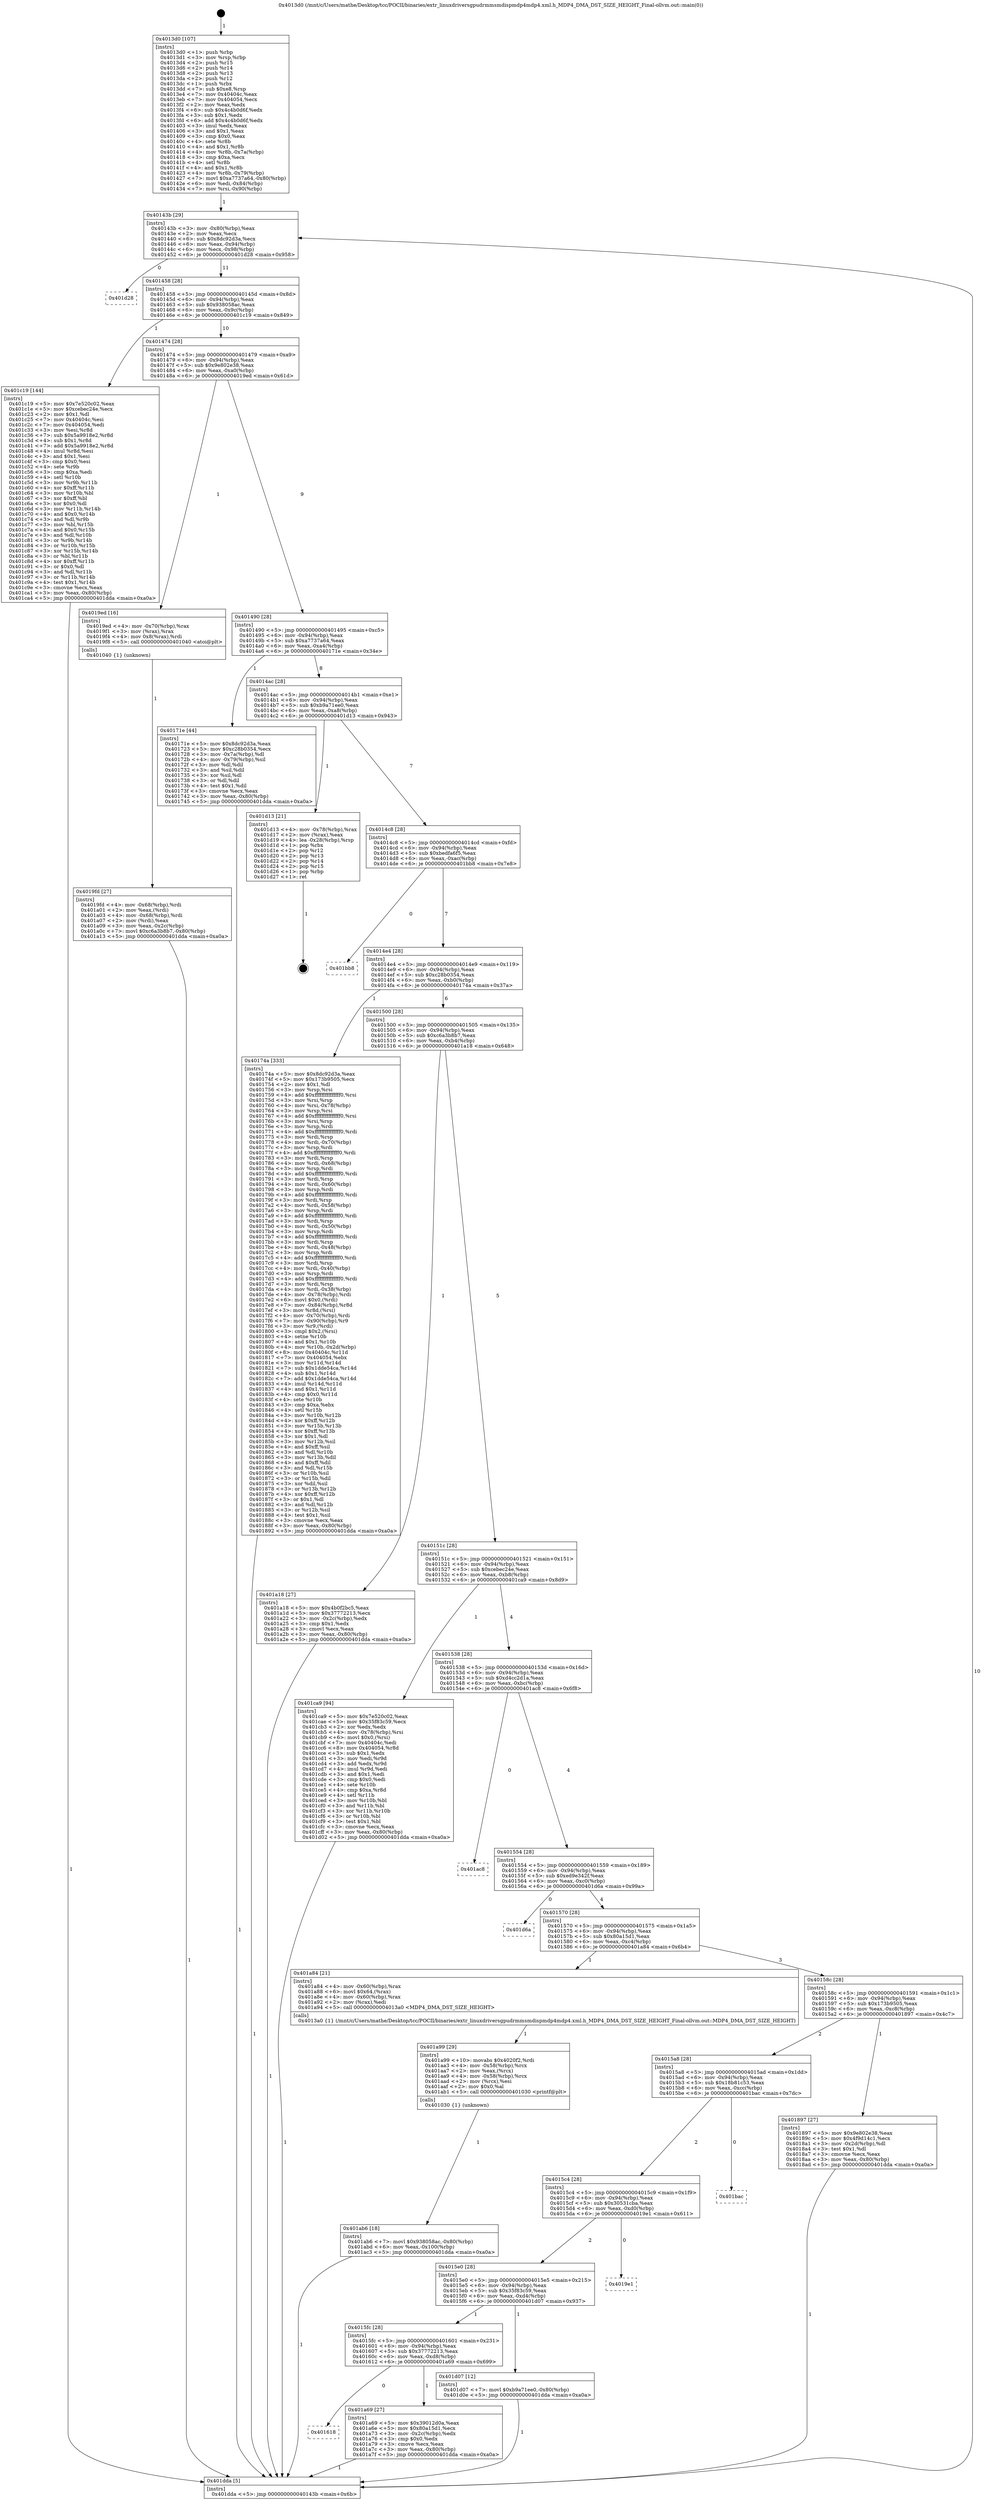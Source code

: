 digraph "0x4013d0" {
  label = "0x4013d0 (/mnt/c/Users/mathe/Desktop/tcc/POCII/binaries/extr_linuxdriversgpudrmmsmdispmdp4mdp4.xml.h_MDP4_DMA_DST_SIZE_HEIGHT_Final-ollvm.out::main(0))"
  labelloc = "t"
  node[shape=record]

  Entry [label="",width=0.3,height=0.3,shape=circle,fillcolor=black,style=filled]
  "0x40143b" [label="{
     0x40143b [29]\l
     | [instrs]\l
     &nbsp;&nbsp;0x40143b \<+3\>: mov -0x80(%rbp),%eax\l
     &nbsp;&nbsp;0x40143e \<+2\>: mov %eax,%ecx\l
     &nbsp;&nbsp;0x401440 \<+6\>: sub $0x8dc92d3a,%ecx\l
     &nbsp;&nbsp;0x401446 \<+6\>: mov %eax,-0x94(%rbp)\l
     &nbsp;&nbsp;0x40144c \<+6\>: mov %ecx,-0x98(%rbp)\l
     &nbsp;&nbsp;0x401452 \<+6\>: je 0000000000401d28 \<main+0x958\>\l
  }"]
  "0x401d28" [label="{
     0x401d28\l
  }", style=dashed]
  "0x401458" [label="{
     0x401458 [28]\l
     | [instrs]\l
     &nbsp;&nbsp;0x401458 \<+5\>: jmp 000000000040145d \<main+0x8d\>\l
     &nbsp;&nbsp;0x40145d \<+6\>: mov -0x94(%rbp),%eax\l
     &nbsp;&nbsp;0x401463 \<+5\>: sub $0x938058ac,%eax\l
     &nbsp;&nbsp;0x401468 \<+6\>: mov %eax,-0x9c(%rbp)\l
     &nbsp;&nbsp;0x40146e \<+6\>: je 0000000000401c19 \<main+0x849\>\l
  }"]
  Exit [label="",width=0.3,height=0.3,shape=circle,fillcolor=black,style=filled,peripheries=2]
  "0x401c19" [label="{
     0x401c19 [144]\l
     | [instrs]\l
     &nbsp;&nbsp;0x401c19 \<+5\>: mov $0x7e520c02,%eax\l
     &nbsp;&nbsp;0x401c1e \<+5\>: mov $0xcebec24e,%ecx\l
     &nbsp;&nbsp;0x401c23 \<+2\>: mov $0x1,%dl\l
     &nbsp;&nbsp;0x401c25 \<+7\>: mov 0x40404c,%esi\l
     &nbsp;&nbsp;0x401c2c \<+7\>: mov 0x404054,%edi\l
     &nbsp;&nbsp;0x401c33 \<+3\>: mov %esi,%r8d\l
     &nbsp;&nbsp;0x401c36 \<+7\>: sub $0x5a9918e2,%r8d\l
     &nbsp;&nbsp;0x401c3d \<+4\>: sub $0x1,%r8d\l
     &nbsp;&nbsp;0x401c41 \<+7\>: add $0x5a9918e2,%r8d\l
     &nbsp;&nbsp;0x401c48 \<+4\>: imul %r8d,%esi\l
     &nbsp;&nbsp;0x401c4c \<+3\>: and $0x1,%esi\l
     &nbsp;&nbsp;0x401c4f \<+3\>: cmp $0x0,%esi\l
     &nbsp;&nbsp;0x401c52 \<+4\>: sete %r9b\l
     &nbsp;&nbsp;0x401c56 \<+3\>: cmp $0xa,%edi\l
     &nbsp;&nbsp;0x401c59 \<+4\>: setl %r10b\l
     &nbsp;&nbsp;0x401c5d \<+3\>: mov %r9b,%r11b\l
     &nbsp;&nbsp;0x401c60 \<+4\>: xor $0xff,%r11b\l
     &nbsp;&nbsp;0x401c64 \<+3\>: mov %r10b,%bl\l
     &nbsp;&nbsp;0x401c67 \<+3\>: xor $0xff,%bl\l
     &nbsp;&nbsp;0x401c6a \<+3\>: xor $0x0,%dl\l
     &nbsp;&nbsp;0x401c6d \<+3\>: mov %r11b,%r14b\l
     &nbsp;&nbsp;0x401c70 \<+4\>: and $0x0,%r14b\l
     &nbsp;&nbsp;0x401c74 \<+3\>: and %dl,%r9b\l
     &nbsp;&nbsp;0x401c77 \<+3\>: mov %bl,%r15b\l
     &nbsp;&nbsp;0x401c7a \<+4\>: and $0x0,%r15b\l
     &nbsp;&nbsp;0x401c7e \<+3\>: and %dl,%r10b\l
     &nbsp;&nbsp;0x401c81 \<+3\>: or %r9b,%r14b\l
     &nbsp;&nbsp;0x401c84 \<+3\>: or %r10b,%r15b\l
     &nbsp;&nbsp;0x401c87 \<+3\>: xor %r15b,%r14b\l
     &nbsp;&nbsp;0x401c8a \<+3\>: or %bl,%r11b\l
     &nbsp;&nbsp;0x401c8d \<+4\>: xor $0xff,%r11b\l
     &nbsp;&nbsp;0x401c91 \<+3\>: or $0x0,%dl\l
     &nbsp;&nbsp;0x401c94 \<+3\>: and %dl,%r11b\l
     &nbsp;&nbsp;0x401c97 \<+3\>: or %r11b,%r14b\l
     &nbsp;&nbsp;0x401c9a \<+4\>: test $0x1,%r14b\l
     &nbsp;&nbsp;0x401c9e \<+3\>: cmovne %ecx,%eax\l
     &nbsp;&nbsp;0x401ca1 \<+3\>: mov %eax,-0x80(%rbp)\l
     &nbsp;&nbsp;0x401ca4 \<+5\>: jmp 0000000000401dda \<main+0xa0a\>\l
  }"]
  "0x401474" [label="{
     0x401474 [28]\l
     | [instrs]\l
     &nbsp;&nbsp;0x401474 \<+5\>: jmp 0000000000401479 \<main+0xa9\>\l
     &nbsp;&nbsp;0x401479 \<+6\>: mov -0x94(%rbp),%eax\l
     &nbsp;&nbsp;0x40147f \<+5\>: sub $0x9e802e38,%eax\l
     &nbsp;&nbsp;0x401484 \<+6\>: mov %eax,-0xa0(%rbp)\l
     &nbsp;&nbsp;0x40148a \<+6\>: je 00000000004019ed \<main+0x61d\>\l
  }"]
  "0x401ab6" [label="{
     0x401ab6 [18]\l
     | [instrs]\l
     &nbsp;&nbsp;0x401ab6 \<+7\>: movl $0x938058ac,-0x80(%rbp)\l
     &nbsp;&nbsp;0x401abd \<+6\>: mov %eax,-0x100(%rbp)\l
     &nbsp;&nbsp;0x401ac3 \<+5\>: jmp 0000000000401dda \<main+0xa0a\>\l
  }"]
  "0x4019ed" [label="{
     0x4019ed [16]\l
     | [instrs]\l
     &nbsp;&nbsp;0x4019ed \<+4\>: mov -0x70(%rbp),%rax\l
     &nbsp;&nbsp;0x4019f1 \<+3\>: mov (%rax),%rax\l
     &nbsp;&nbsp;0x4019f4 \<+4\>: mov 0x8(%rax),%rdi\l
     &nbsp;&nbsp;0x4019f8 \<+5\>: call 0000000000401040 \<atoi@plt\>\l
     | [calls]\l
     &nbsp;&nbsp;0x401040 \{1\} (unknown)\l
  }"]
  "0x401490" [label="{
     0x401490 [28]\l
     | [instrs]\l
     &nbsp;&nbsp;0x401490 \<+5\>: jmp 0000000000401495 \<main+0xc5\>\l
     &nbsp;&nbsp;0x401495 \<+6\>: mov -0x94(%rbp),%eax\l
     &nbsp;&nbsp;0x40149b \<+5\>: sub $0xa7737a64,%eax\l
     &nbsp;&nbsp;0x4014a0 \<+6\>: mov %eax,-0xa4(%rbp)\l
     &nbsp;&nbsp;0x4014a6 \<+6\>: je 000000000040171e \<main+0x34e\>\l
  }"]
  "0x401a99" [label="{
     0x401a99 [29]\l
     | [instrs]\l
     &nbsp;&nbsp;0x401a99 \<+10\>: movabs $0x4020f2,%rdi\l
     &nbsp;&nbsp;0x401aa3 \<+4\>: mov -0x58(%rbp),%rcx\l
     &nbsp;&nbsp;0x401aa7 \<+2\>: mov %eax,(%rcx)\l
     &nbsp;&nbsp;0x401aa9 \<+4\>: mov -0x58(%rbp),%rcx\l
     &nbsp;&nbsp;0x401aad \<+2\>: mov (%rcx),%esi\l
     &nbsp;&nbsp;0x401aaf \<+2\>: mov $0x0,%al\l
     &nbsp;&nbsp;0x401ab1 \<+5\>: call 0000000000401030 \<printf@plt\>\l
     | [calls]\l
     &nbsp;&nbsp;0x401030 \{1\} (unknown)\l
  }"]
  "0x40171e" [label="{
     0x40171e [44]\l
     | [instrs]\l
     &nbsp;&nbsp;0x40171e \<+5\>: mov $0x8dc92d3a,%eax\l
     &nbsp;&nbsp;0x401723 \<+5\>: mov $0xc28b0354,%ecx\l
     &nbsp;&nbsp;0x401728 \<+3\>: mov -0x7a(%rbp),%dl\l
     &nbsp;&nbsp;0x40172b \<+4\>: mov -0x79(%rbp),%sil\l
     &nbsp;&nbsp;0x40172f \<+3\>: mov %dl,%dil\l
     &nbsp;&nbsp;0x401732 \<+3\>: and %sil,%dil\l
     &nbsp;&nbsp;0x401735 \<+3\>: xor %sil,%dl\l
     &nbsp;&nbsp;0x401738 \<+3\>: or %dl,%dil\l
     &nbsp;&nbsp;0x40173b \<+4\>: test $0x1,%dil\l
     &nbsp;&nbsp;0x40173f \<+3\>: cmovne %ecx,%eax\l
     &nbsp;&nbsp;0x401742 \<+3\>: mov %eax,-0x80(%rbp)\l
     &nbsp;&nbsp;0x401745 \<+5\>: jmp 0000000000401dda \<main+0xa0a\>\l
  }"]
  "0x4014ac" [label="{
     0x4014ac [28]\l
     | [instrs]\l
     &nbsp;&nbsp;0x4014ac \<+5\>: jmp 00000000004014b1 \<main+0xe1\>\l
     &nbsp;&nbsp;0x4014b1 \<+6\>: mov -0x94(%rbp),%eax\l
     &nbsp;&nbsp;0x4014b7 \<+5\>: sub $0xb9a71ee0,%eax\l
     &nbsp;&nbsp;0x4014bc \<+6\>: mov %eax,-0xa8(%rbp)\l
     &nbsp;&nbsp;0x4014c2 \<+6\>: je 0000000000401d13 \<main+0x943\>\l
  }"]
  "0x401dda" [label="{
     0x401dda [5]\l
     | [instrs]\l
     &nbsp;&nbsp;0x401dda \<+5\>: jmp 000000000040143b \<main+0x6b\>\l
  }"]
  "0x4013d0" [label="{
     0x4013d0 [107]\l
     | [instrs]\l
     &nbsp;&nbsp;0x4013d0 \<+1\>: push %rbp\l
     &nbsp;&nbsp;0x4013d1 \<+3\>: mov %rsp,%rbp\l
     &nbsp;&nbsp;0x4013d4 \<+2\>: push %r15\l
     &nbsp;&nbsp;0x4013d6 \<+2\>: push %r14\l
     &nbsp;&nbsp;0x4013d8 \<+2\>: push %r13\l
     &nbsp;&nbsp;0x4013da \<+2\>: push %r12\l
     &nbsp;&nbsp;0x4013dc \<+1\>: push %rbx\l
     &nbsp;&nbsp;0x4013dd \<+7\>: sub $0xe8,%rsp\l
     &nbsp;&nbsp;0x4013e4 \<+7\>: mov 0x40404c,%eax\l
     &nbsp;&nbsp;0x4013eb \<+7\>: mov 0x404054,%ecx\l
     &nbsp;&nbsp;0x4013f2 \<+2\>: mov %eax,%edx\l
     &nbsp;&nbsp;0x4013f4 \<+6\>: sub $0x4c4b0d6f,%edx\l
     &nbsp;&nbsp;0x4013fa \<+3\>: sub $0x1,%edx\l
     &nbsp;&nbsp;0x4013fd \<+6\>: add $0x4c4b0d6f,%edx\l
     &nbsp;&nbsp;0x401403 \<+3\>: imul %edx,%eax\l
     &nbsp;&nbsp;0x401406 \<+3\>: and $0x1,%eax\l
     &nbsp;&nbsp;0x401409 \<+3\>: cmp $0x0,%eax\l
     &nbsp;&nbsp;0x40140c \<+4\>: sete %r8b\l
     &nbsp;&nbsp;0x401410 \<+4\>: and $0x1,%r8b\l
     &nbsp;&nbsp;0x401414 \<+4\>: mov %r8b,-0x7a(%rbp)\l
     &nbsp;&nbsp;0x401418 \<+3\>: cmp $0xa,%ecx\l
     &nbsp;&nbsp;0x40141b \<+4\>: setl %r8b\l
     &nbsp;&nbsp;0x40141f \<+4\>: and $0x1,%r8b\l
     &nbsp;&nbsp;0x401423 \<+4\>: mov %r8b,-0x79(%rbp)\l
     &nbsp;&nbsp;0x401427 \<+7\>: movl $0xa7737a64,-0x80(%rbp)\l
     &nbsp;&nbsp;0x40142e \<+6\>: mov %edi,-0x84(%rbp)\l
     &nbsp;&nbsp;0x401434 \<+7\>: mov %rsi,-0x90(%rbp)\l
  }"]
  "0x401618" [label="{
     0x401618\l
  }", style=dashed]
  "0x401d13" [label="{
     0x401d13 [21]\l
     | [instrs]\l
     &nbsp;&nbsp;0x401d13 \<+4\>: mov -0x78(%rbp),%rax\l
     &nbsp;&nbsp;0x401d17 \<+2\>: mov (%rax),%eax\l
     &nbsp;&nbsp;0x401d19 \<+4\>: lea -0x28(%rbp),%rsp\l
     &nbsp;&nbsp;0x401d1d \<+1\>: pop %rbx\l
     &nbsp;&nbsp;0x401d1e \<+2\>: pop %r12\l
     &nbsp;&nbsp;0x401d20 \<+2\>: pop %r13\l
     &nbsp;&nbsp;0x401d22 \<+2\>: pop %r14\l
     &nbsp;&nbsp;0x401d24 \<+2\>: pop %r15\l
     &nbsp;&nbsp;0x401d26 \<+1\>: pop %rbp\l
     &nbsp;&nbsp;0x401d27 \<+1\>: ret\l
  }"]
  "0x4014c8" [label="{
     0x4014c8 [28]\l
     | [instrs]\l
     &nbsp;&nbsp;0x4014c8 \<+5\>: jmp 00000000004014cd \<main+0xfd\>\l
     &nbsp;&nbsp;0x4014cd \<+6\>: mov -0x94(%rbp),%eax\l
     &nbsp;&nbsp;0x4014d3 \<+5\>: sub $0xbedfa6f5,%eax\l
     &nbsp;&nbsp;0x4014d8 \<+6\>: mov %eax,-0xac(%rbp)\l
     &nbsp;&nbsp;0x4014de \<+6\>: je 0000000000401bb8 \<main+0x7e8\>\l
  }"]
  "0x401a69" [label="{
     0x401a69 [27]\l
     | [instrs]\l
     &nbsp;&nbsp;0x401a69 \<+5\>: mov $0x39012d0a,%eax\l
     &nbsp;&nbsp;0x401a6e \<+5\>: mov $0x80a15d1,%ecx\l
     &nbsp;&nbsp;0x401a73 \<+3\>: mov -0x2c(%rbp),%edx\l
     &nbsp;&nbsp;0x401a76 \<+3\>: cmp $0x0,%edx\l
     &nbsp;&nbsp;0x401a79 \<+3\>: cmove %ecx,%eax\l
     &nbsp;&nbsp;0x401a7c \<+3\>: mov %eax,-0x80(%rbp)\l
     &nbsp;&nbsp;0x401a7f \<+5\>: jmp 0000000000401dda \<main+0xa0a\>\l
  }"]
  "0x401bb8" [label="{
     0x401bb8\l
  }", style=dashed]
  "0x4014e4" [label="{
     0x4014e4 [28]\l
     | [instrs]\l
     &nbsp;&nbsp;0x4014e4 \<+5\>: jmp 00000000004014e9 \<main+0x119\>\l
     &nbsp;&nbsp;0x4014e9 \<+6\>: mov -0x94(%rbp),%eax\l
     &nbsp;&nbsp;0x4014ef \<+5\>: sub $0xc28b0354,%eax\l
     &nbsp;&nbsp;0x4014f4 \<+6\>: mov %eax,-0xb0(%rbp)\l
     &nbsp;&nbsp;0x4014fa \<+6\>: je 000000000040174a \<main+0x37a\>\l
  }"]
  "0x4015fc" [label="{
     0x4015fc [28]\l
     | [instrs]\l
     &nbsp;&nbsp;0x4015fc \<+5\>: jmp 0000000000401601 \<main+0x231\>\l
     &nbsp;&nbsp;0x401601 \<+6\>: mov -0x94(%rbp),%eax\l
     &nbsp;&nbsp;0x401607 \<+5\>: sub $0x37772213,%eax\l
     &nbsp;&nbsp;0x40160c \<+6\>: mov %eax,-0xd8(%rbp)\l
     &nbsp;&nbsp;0x401612 \<+6\>: je 0000000000401a69 \<main+0x699\>\l
  }"]
  "0x40174a" [label="{
     0x40174a [333]\l
     | [instrs]\l
     &nbsp;&nbsp;0x40174a \<+5\>: mov $0x8dc92d3a,%eax\l
     &nbsp;&nbsp;0x40174f \<+5\>: mov $0x173b9505,%ecx\l
     &nbsp;&nbsp;0x401754 \<+2\>: mov $0x1,%dl\l
     &nbsp;&nbsp;0x401756 \<+3\>: mov %rsp,%rsi\l
     &nbsp;&nbsp;0x401759 \<+4\>: add $0xfffffffffffffff0,%rsi\l
     &nbsp;&nbsp;0x40175d \<+3\>: mov %rsi,%rsp\l
     &nbsp;&nbsp;0x401760 \<+4\>: mov %rsi,-0x78(%rbp)\l
     &nbsp;&nbsp;0x401764 \<+3\>: mov %rsp,%rsi\l
     &nbsp;&nbsp;0x401767 \<+4\>: add $0xfffffffffffffff0,%rsi\l
     &nbsp;&nbsp;0x40176b \<+3\>: mov %rsi,%rsp\l
     &nbsp;&nbsp;0x40176e \<+3\>: mov %rsp,%rdi\l
     &nbsp;&nbsp;0x401771 \<+4\>: add $0xfffffffffffffff0,%rdi\l
     &nbsp;&nbsp;0x401775 \<+3\>: mov %rdi,%rsp\l
     &nbsp;&nbsp;0x401778 \<+4\>: mov %rdi,-0x70(%rbp)\l
     &nbsp;&nbsp;0x40177c \<+3\>: mov %rsp,%rdi\l
     &nbsp;&nbsp;0x40177f \<+4\>: add $0xfffffffffffffff0,%rdi\l
     &nbsp;&nbsp;0x401783 \<+3\>: mov %rdi,%rsp\l
     &nbsp;&nbsp;0x401786 \<+4\>: mov %rdi,-0x68(%rbp)\l
     &nbsp;&nbsp;0x40178a \<+3\>: mov %rsp,%rdi\l
     &nbsp;&nbsp;0x40178d \<+4\>: add $0xfffffffffffffff0,%rdi\l
     &nbsp;&nbsp;0x401791 \<+3\>: mov %rdi,%rsp\l
     &nbsp;&nbsp;0x401794 \<+4\>: mov %rdi,-0x60(%rbp)\l
     &nbsp;&nbsp;0x401798 \<+3\>: mov %rsp,%rdi\l
     &nbsp;&nbsp;0x40179b \<+4\>: add $0xfffffffffffffff0,%rdi\l
     &nbsp;&nbsp;0x40179f \<+3\>: mov %rdi,%rsp\l
     &nbsp;&nbsp;0x4017a2 \<+4\>: mov %rdi,-0x58(%rbp)\l
     &nbsp;&nbsp;0x4017a6 \<+3\>: mov %rsp,%rdi\l
     &nbsp;&nbsp;0x4017a9 \<+4\>: add $0xfffffffffffffff0,%rdi\l
     &nbsp;&nbsp;0x4017ad \<+3\>: mov %rdi,%rsp\l
     &nbsp;&nbsp;0x4017b0 \<+4\>: mov %rdi,-0x50(%rbp)\l
     &nbsp;&nbsp;0x4017b4 \<+3\>: mov %rsp,%rdi\l
     &nbsp;&nbsp;0x4017b7 \<+4\>: add $0xfffffffffffffff0,%rdi\l
     &nbsp;&nbsp;0x4017bb \<+3\>: mov %rdi,%rsp\l
     &nbsp;&nbsp;0x4017be \<+4\>: mov %rdi,-0x48(%rbp)\l
     &nbsp;&nbsp;0x4017c2 \<+3\>: mov %rsp,%rdi\l
     &nbsp;&nbsp;0x4017c5 \<+4\>: add $0xfffffffffffffff0,%rdi\l
     &nbsp;&nbsp;0x4017c9 \<+3\>: mov %rdi,%rsp\l
     &nbsp;&nbsp;0x4017cc \<+4\>: mov %rdi,-0x40(%rbp)\l
     &nbsp;&nbsp;0x4017d0 \<+3\>: mov %rsp,%rdi\l
     &nbsp;&nbsp;0x4017d3 \<+4\>: add $0xfffffffffffffff0,%rdi\l
     &nbsp;&nbsp;0x4017d7 \<+3\>: mov %rdi,%rsp\l
     &nbsp;&nbsp;0x4017da \<+4\>: mov %rdi,-0x38(%rbp)\l
     &nbsp;&nbsp;0x4017de \<+4\>: mov -0x78(%rbp),%rdi\l
     &nbsp;&nbsp;0x4017e2 \<+6\>: movl $0x0,(%rdi)\l
     &nbsp;&nbsp;0x4017e8 \<+7\>: mov -0x84(%rbp),%r8d\l
     &nbsp;&nbsp;0x4017ef \<+3\>: mov %r8d,(%rsi)\l
     &nbsp;&nbsp;0x4017f2 \<+4\>: mov -0x70(%rbp),%rdi\l
     &nbsp;&nbsp;0x4017f6 \<+7\>: mov -0x90(%rbp),%r9\l
     &nbsp;&nbsp;0x4017fd \<+3\>: mov %r9,(%rdi)\l
     &nbsp;&nbsp;0x401800 \<+3\>: cmpl $0x2,(%rsi)\l
     &nbsp;&nbsp;0x401803 \<+4\>: setne %r10b\l
     &nbsp;&nbsp;0x401807 \<+4\>: and $0x1,%r10b\l
     &nbsp;&nbsp;0x40180b \<+4\>: mov %r10b,-0x2d(%rbp)\l
     &nbsp;&nbsp;0x40180f \<+8\>: mov 0x40404c,%r11d\l
     &nbsp;&nbsp;0x401817 \<+7\>: mov 0x404054,%ebx\l
     &nbsp;&nbsp;0x40181e \<+3\>: mov %r11d,%r14d\l
     &nbsp;&nbsp;0x401821 \<+7\>: sub $0x1dde54ca,%r14d\l
     &nbsp;&nbsp;0x401828 \<+4\>: sub $0x1,%r14d\l
     &nbsp;&nbsp;0x40182c \<+7\>: add $0x1dde54ca,%r14d\l
     &nbsp;&nbsp;0x401833 \<+4\>: imul %r14d,%r11d\l
     &nbsp;&nbsp;0x401837 \<+4\>: and $0x1,%r11d\l
     &nbsp;&nbsp;0x40183b \<+4\>: cmp $0x0,%r11d\l
     &nbsp;&nbsp;0x40183f \<+4\>: sete %r10b\l
     &nbsp;&nbsp;0x401843 \<+3\>: cmp $0xa,%ebx\l
     &nbsp;&nbsp;0x401846 \<+4\>: setl %r15b\l
     &nbsp;&nbsp;0x40184a \<+3\>: mov %r10b,%r12b\l
     &nbsp;&nbsp;0x40184d \<+4\>: xor $0xff,%r12b\l
     &nbsp;&nbsp;0x401851 \<+3\>: mov %r15b,%r13b\l
     &nbsp;&nbsp;0x401854 \<+4\>: xor $0xff,%r13b\l
     &nbsp;&nbsp;0x401858 \<+3\>: xor $0x1,%dl\l
     &nbsp;&nbsp;0x40185b \<+3\>: mov %r12b,%sil\l
     &nbsp;&nbsp;0x40185e \<+4\>: and $0xff,%sil\l
     &nbsp;&nbsp;0x401862 \<+3\>: and %dl,%r10b\l
     &nbsp;&nbsp;0x401865 \<+3\>: mov %r13b,%dil\l
     &nbsp;&nbsp;0x401868 \<+4\>: and $0xff,%dil\l
     &nbsp;&nbsp;0x40186c \<+3\>: and %dl,%r15b\l
     &nbsp;&nbsp;0x40186f \<+3\>: or %r10b,%sil\l
     &nbsp;&nbsp;0x401872 \<+3\>: or %r15b,%dil\l
     &nbsp;&nbsp;0x401875 \<+3\>: xor %dil,%sil\l
     &nbsp;&nbsp;0x401878 \<+3\>: or %r13b,%r12b\l
     &nbsp;&nbsp;0x40187b \<+4\>: xor $0xff,%r12b\l
     &nbsp;&nbsp;0x40187f \<+3\>: or $0x1,%dl\l
     &nbsp;&nbsp;0x401882 \<+3\>: and %dl,%r12b\l
     &nbsp;&nbsp;0x401885 \<+3\>: or %r12b,%sil\l
     &nbsp;&nbsp;0x401888 \<+4\>: test $0x1,%sil\l
     &nbsp;&nbsp;0x40188c \<+3\>: cmovne %ecx,%eax\l
     &nbsp;&nbsp;0x40188f \<+3\>: mov %eax,-0x80(%rbp)\l
     &nbsp;&nbsp;0x401892 \<+5\>: jmp 0000000000401dda \<main+0xa0a\>\l
  }"]
  "0x401500" [label="{
     0x401500 [28]\l
     | [instrs]\l
     &nbsp;&nbsp;0x401500 \<+5\>: jmp 0000000000401505 \<main+0x135\>\l
     &nbsp;&nbsp;0x401505 \<+6\>: mov -0x94(%rbp),%eax\l
     &nbsp;&nbsp;0x40150b \<+5\>: sub $0xc6a3b8b7,%eax\l
     &nbsp;&nbsp;0x401510 \<+6\>: mov %eax,-0xb4(%rbp)\l
     &nbsp;&nbsp;0x401516 \<+6\>: je 0000000000401a18 \<main+0x648\>\l
  }"]
  "0x401d07" [label="{
     0x401d07 [12]\l
     | [instrs]\l
     &nbsp;&nbsp;0x401d07 \<+7\>: movl $0xb9a71ee0,-0x80(%rbp)\l
     &nbsp;&nbsp;0x401d0e \<+5\>: jmp 0000000000401dda \<main+0xa0a\>\l
  }"]
  "0x4015e0" [label="{
     0x4015e0 [28]\l
     | [instrs]\l
     &nbsp;&nbsp;0x4015e0 \<+5\>: jmp 00000000004015e5 \<main+0x215\>\l
     &nbsp;&nbsp;0x4015e5 \<+6\>: mov -0x94(%rbp),%eax\l
     &nbsp;&nbsp;0x4015eb \<+5\>: sub $0x35f83c59,%eax\l
     &nbsp;&nbsp;0x4015f0 \<+6\>: mov %eax,-0xd4(%rbp)\l
     &nbsp;&nbsp;0x4015f6 \<+6\>: je 0000000000401d07 \<main+0x937\>\l
  }"]
  "0x401a18" [label="{
     0x401a18 [27]\l
     | [instrs]\l
     &nbsp;&nbsp;0x401a18 \<+5\>: mov $0x4b0f2bc5,%eax\l
     &nbsp;&nbsp;0x401a1d \<+5\>: mov $0x37772213,%ecx\l
     &nbsp;&nbsp;0x401a22 \<+3\>: mov -0x2c(%rbp),%edx\l
     &nbsp;&nbsp;0x401a25 \<+3\>: cmp $0x1,%edx\l
     &nbsp;&nbsp;0x401a28 \<+3\>: cmovl %ecx,%eax\l
     &nbsp;&nbsp;0x401a2b \<+3\>: mov %eax,-0x80(%rbp)\l
     &nbsp;&nbsp;0x401a2e \<+5\>: jmp 0000000000401dda \<main+0xa0a\>\l
  }"]
  "0x40151c" [label="{
     0x40151c [28]\l
     | [instrs]\l
     &nbsp;&nbsp;0x40151c \<+5\>: jmp 0000000000401521 \<main+0x151\>\l
     &nbsp;&nbsp;0x401521 \<+6\>: mov -0x94(%rbp),%eax\l
     &nbsp;&nbsp;0x401527 \<+5\>: sub $0xcebec24e,%eax\l
     &nbsp;&nbsp;0x40152c \<+6\>: mov %eax,-0xb8(%rbp)\l
     &nbsp;&nbsp;0x401532 \<+6\>: je 0000000000401ca9 \<main+0x8d9\>\l
  }"]
  "0x4019e1" [label="{
     0x4019e1\l
  }", style=dashed]
  "0x401ca9" [label="{
     0x401ca9 [94]\l
     | [instrs]\l
     &nbsp;&nbsp;0x401ca9 \<+5\>: mov $0x7e520c02,%eax\l
     &nbsp;&nbsp;0x401cae \<+5\>: mov $0x35f83c59,%ecx\l
     &nbsp;&nbsp;0x401cb3 \<+2\>: xor %edx,%edx\l
     &nbsp;&nbsp;0x401cb5 \<+4\>: mov -0x78(%rbp),%rsi\l
     &nbsp;&nbsp;0x401cb9 \<+6\>: movl $0x0,(%rsi)\l
     &nbsp;&nbsp;0x401cbf \<+7\>: mov 0x40404c,%edi\l
     &nbsp;&nbsp;0x401cc6 \<+8\>: mov 0x404054,%r8d\l
     &nbsp;&nbsp;0x401cce \<+3\>: sub $0x1,%edx\l
     &nbsp;&nbsp;0x401cd1 \<+3\>: mov %edi,%r9d\l
     &nbsp;&nbsp;0x401cd4 \<+3\>: add %edx,%r9d\l
     &nbsp;&nbsp;0x401cd7 \<+4\>: imul %r9d,%edi\l
     &nbsp;&nbsp;0x401cdb \<+3\>: and $0x1,%edi\l
     &nbsp;&nbsp;0x401cde \<+3\>: cmp $0x0,%edi\l
     &nbsp;&nbsp;0x401ce1 \<+4\>: sete %r10b\l
     &nbsp;&nbsp;0x401ce5 \<+4\>: cmp $0xa,%r8d\l
     &nbsp;&nbsp;0x401ce9 \<+4\>: setl %r11b\l
     &nbsp;&nbsp;0x401ced \<+3\>: mov %r10b,%bl\l
     &nbsp;&nbsp;0x401cf0 \<+3\>: and %r11b,%bl\l
     &nbsp;&nbsp;0x401cf3 \<+3\>: xor %r11b,%r10b\l
     &nbsp;&nbsp;0x401cf6 \<+3\>: or %r10b,%bl\l
     &nbsp;&nbsp;0x401cf9 \<+3\>: test $0x1,%bl\l
     &nbsp;&nbsp;0x401cfc \<+3\>: cmovne %ecx,%eax\l
     &nbsp;&nbsp;0x401cff \<+3\>: mov %eax,-0x80(%rbp)\l
     &nbsp;&nbsp;0x401d02 \<+5\>: jmp 0000000000401dda \<main+0xa0a\>\l
  }"]
  "0x401538" [label="{
     0x401538 [28]\l
     | [instrs]\l
     &nbsp;&nbsp;0x401538 \<+5\>: jmp 000000000040153d \<main+0x16d\>\l
     &nbsp;&nbsp;0x40153d \<+6\>: mov -0x94(%rbp),%eax\l
     &nbsp;&nbsp;0x401543 \<+5\>: sub $0xd4cc2d1a,%eax\l
     &nbsp;&nbsp;0x401548 \<+6\>: mov %eax,-0xbc(%rbp)\l
     &nbsp;&nbsp;0x40154e \<+6\>: je 0000000000401ac8 \<main+0x6f8\>\l
  }"]
  "0x4015c4" [label="{
     0x4015c4 [28]\l
     | [instrs]\l
     &nbsp;&nbsp;0x4015c4 \<+5\>: jmp 00000000004015c9 \<main+0x1f9\>\l
     &nbsp;&nbsp;0x4015c9 \<+6\>: mov -0x94(%rbp),%eax\l
     &nbsp;&nbsp;0x4015cf \<+5\>: sub $0x30531cba,%eax\l
     &nbsp;&nbsp;0x4015d4 \<+6\>: mov %eax,-0xd0(%rbp)\l
     &nbsp;&nbsp;0x4015da \<+6\>: je 00000000004019e1 \<main+0x611\>\l
  }"]
  "0x401ac8" [label="{
     0x401ac8\l
  }", style=dashed]
  "0x401554" [label="{
     0x401554 [28]\l
     | [instrs]\l
     &nbsp;&nbsp;0x401554 \<+5\>: jmp 0000000000401559 \<main+0x189\>\l
     &nbsp;&nbsp;0x401559 \<+6\>: mov -0x94(%rbp),%eax\l
     &nbsp;&nbsp;0x40155f \<+5\>: sub $0xed9e342f,%eax\l
     &nbsp;&nbsp;0x401564 \<+6\>: mov %eax,-0xc0(%rbp)\l
     &nbsp;&nbsp;0x40156a \<+6\>: je 0000000000401d6a \<main+0x99a\>\l
  }"]
  "0x401bac" [label="{
     0x401bac\l
  }", style=dashed]
  "0x401d6a" [label="{
     0x401d6a\l
  }", style=dashed]
  "0x401570" [label="{
     0x401570 [28]\l
     | [instrs]\l
     &nbsp;&nbsp;0x401570 \<+5\>: jmp 0000000000401575 \<main+0x1a5\>\l
     &nbsp;&nbsp;0x401575 \<+6\>: mov -0x94(%rbp),%eax\l
     &nbsp;&nbsp;0x40157b \<+5\>: sub $0x80a15d1,%eax\l
     &nbsp;&nbsp;0x401580 \<+6\>: mov %eax,-0xc4(%rbp)\l
     &nbsp;&nbsp;0x401586 \<+6\>: je 0000000000401a84 \<main+0x6b4\>\l
  }"]
  "0x4019fd" [label="{
     0x4019fd [27]\l
     | [instrs]\l
     &nbsp;&nbsp;0x4019fd \<+4\>: mov -0x68(%rbp),%rdi\l
     &nbsp;&nbsp;0x401a01 \<+2\>: mov %eax,(%rdi)\l
     &nbsp;&nbsp;0x401a03 \<+4\>: mov -0x68(%rbp),%rdi\l
     &nbsp;&nbsp;0x401a07 \<+2\>: mov (%rdi),%eax\l
     &nbsp;&nbsp;0x401a09 \<+3\>: mov %eax,-0x2c(%rbp)\l
     &nbsp;&nbsp;0x401a0c \<+7\>: movl $0xc6a3b8b7,-0x80(%rbp)\l
     &nbsp;&nbsp;0x401a13 \<+5\>: jmp 0000000000401dda \<main+0xa0a\>\l
  }"]
  "0x401a84" [label="{
     0x401a84 [21]\l
     | [instrs]\l
     &nbsp;&nbsp;0x401a84 \<+4\>: mov -0x60(%rbp),%rax\l
     &nbsp;&nbsp;0x401a88 \<+6\>: movl $0x64,(%rax)\l
     &nbsp;&nbsp;0x401a8e \<+4\>: mov -0x60(%rbp),%rax\l
     &nbsp;&nbsp;0x401a92 \<+2\>: mov (%rax),%edi\l
     &nbsp;&nbsp;0x401a94 \<+5\>: call 00000000004013a0 \<MDP4_DMA_DST_SIZE_HEIGHT\>\l
     | [calls]\l
     &nbsp;&nbsp;0x4013a0 \{1\} (/mnt/c/Users/mathe/Desktop/tcc/POCII/binaries/extr_linuxdriversgpudrmmsmdispmdp4mdp4.xml.h_MDP4_DMA_DST_SIZE_HEIGHT_Final-ollvm.out::MDP4_DMA_DST_SIZE_HEIGHT)\l
  }"]
  "0x40158c" [label="{
     0x40158c [28]\l
     | [instrs]\l
     &nbsp;&nbsp;0x40158c \<+5\>: jmp 0000000000401591 \<main+0x1c1\>\l
     &nbsp;&nbsp;0x401591 \<+6\>: mov -0x94(%rbp),%eax\l
     &nbsp;&nbsp;0x401597 \<+5\>: sub $0x173b9505,%eax\l
     &nbsp;&nbsp;0x40159c \<+6\>: mov %eax,-0xc8(%rbp)\l
     &nbsp;&nbsp;0x4015a2 \<+6\>: je 0000000000401897 \<main+0x4c7\>\l
  }"]
  "0x4015a8" [label="{
     0x4015a8 [28]\l
     | [instrs]\l
     &nbsp;&nbsp;0x4015a8 \<+5\>: jmp 00000000004015ad \<main+0x1dd\>\l
     &nbsp;&nbsp;0x4015ad \<+6\>: mov -0x94(%rbp),%eax\l
     &nbsp;&nbsp;0x4015b3 \<+5\>: sub $0x18b81c53,%eax\l
     &nbsp;&nbsp;0x4015b8 \<+6\>: mov %eax,-0xcc(%rbp)\l
     &nbsp;&nbsp;0x4015be \<+6\>: je 0000000000401bac \<main+0x7dc\>\l
  }"]
  "0x401897" [label="{
     0x401897 [27]\l
     | [instrs]\l
     &nbsp;&nbsp;0x401897 \<+5\>: mov $0x9e802e38,%eax\l
     &nbsp;&nbsp;0x40189c \<+5\>: mov $0x4f9d14c1,%ecx\l
     &nbsp;&nbsp;0x4018a1 \<+3\>: mov -0x2d(%rbp),%dl\l
     &nbsp;&nbsp;0x4018a4 \<+3\>: test $0x1,%dl\l
     &nbsp;&nbsp;0x4018a7 \<+3\>: cmovne %ecx,%eax\l
     &nbsp;&nbsp;0x4018aa \<+3\>: mov %eax,-0x80(%rbp)\l
     &nbsp;&nbsp;0x4018ad \<+5\>: jmp 0000000000401dda \<main+0xa0a\>\l
  }"]
  Entry -> "0x4013d0" [label=" 1"]
  "0x40143b" -> "0x401d28" [label=" 0"]
  "0x40143b" -> "0x401458" [label=" 11"]
  "0x401d13" -> Exit [label=" 1"]
  "0x401458" -> "0x401c19" [label=" 1"]
  "0x401458" -> "0x401474" [label=" 10"]
  "0x401d07" -> "0x401dda" [label=" 1"]
  "0x401474" -> "0x4019ed" [label=" 1"]
  "0x401474" -> "0x401490" [label=" 9"]
  "0x401ca9" -> "0x401dda" [label=" 1"]
  "0x401490" -> "0x40171e" [label=" 1"]
  "0x401490" -> "0x4014ac" [label=" 8"]
  "0x40171e" -> "0x401dda" [label=" 1"]
  "0x4013d0" -> "0x40143b" [label=" 1"]
  "0x401dda" -> "0x40143b" [label=" 10"]
  "0x401c19" -> "0x401dda" [label=" 1"]
  "0x4014ac" -> "0x401d13" [label=" 1"]
  "0x4014ac" -> "0x4014c8" [label=" 7"]
  "0x401ab6" -> "0x401dda" [label=" 1"]
  "0x4014c8" -> "0x401bb8" [label=" 0"]
  "0x4014c8" -> "0x4014e4" [label=" 7"]
  "0x401a99" -> "0x401ab6" [label=" 1"]
  "0x4014e4" -> "0x40174a" [label=" 1"]
  "0x4014e4" -> "0x401500" [label=" 6"]
  "0x401a69" -> "0x401dda" [label=" 1"]
  "0x40174a" -> "0x401dda" [label=" 1"]
  "0x4015fc" -> "0x401618" [label=" 0"]
  "0x401500" -> "0x401a18" [label=" 1"]
  "0x401500" -> "0x40151c" [label=" 5"]
  "0x401a84" -> "0x401a99" [label=" 1"]
  "0x40151c" -> "0x401ca9" [label=" 1"]
  "0x40151c" -> "0x401538" [label=" 4"]
  "0x4015e0" -> "0x4015fc" [label=" 1"]
  "0x401538" -> "0x401ac8" [label=" 0"]
  "0x401538" -> "0x401554" [label=" 4"]
  "0x4015fc" -> "0x401a69" [label=" 1"]
  "0x401554" -> "0x401d6a" [label=" 0"]
  "0x401554" -> "0x401570" [label=" 4"]
  "0x4015c4" -> "0x4015e0" [label=" 2"]
  "0x401570" -> "0x401a84" [label=" 1"]
  "0x401570" -> "0x40158c" [label=" 3"]
  "0x4015e0" -> "0x401d07" [label=" 1"]
  "0x40158c" -> "0x401897" [label=" 1"]
  "0x40158c" -> "0x4015a8" [label=" 2"]
  "0x401897" -> "0x401dda" [label=" 1"]
  "0x4019ed" -> "0x4019fd" [label=" 1"]
  "0x4019fd" -> "0x401dda" [label=" 1"]
  "0x401a18" -> "0x401dda" [label=" 1"]
  "0x4015c4" -> "0x4019e1" [label=" 0"]
  "0x4015a8" -> "0x401bac" [label=" 0"]
  "0x4015a8" -> "0x4015c4" [label=" 2"]
}
